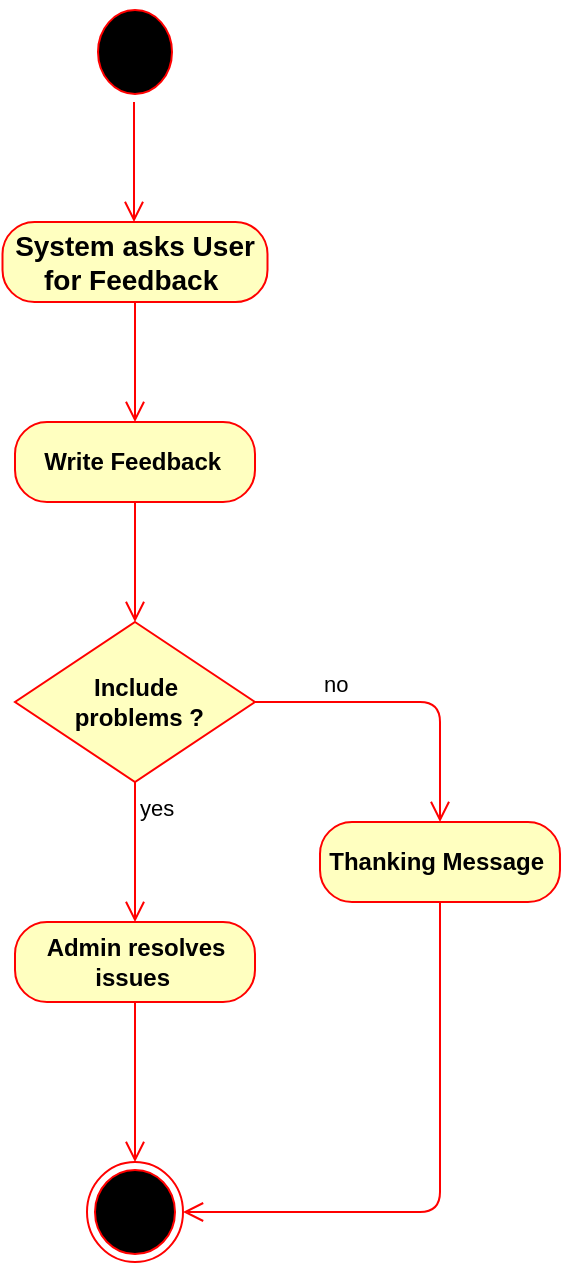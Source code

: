<mxfile version="13.9.9" type="device"><diagram id="BeOwzdFO-6K8ULPqssb0" name="Page-1"><mxGraphModel dx="1126" dy="513" grid="1" gridSize="10" guides="1" tooltips="1" connect="1" arrows="1" fold="1" page="1" pageScale="1" pageWidth="1600" pageHeight="1200" math="0" shadow="0"><root><mxCell id="0"/><mxCell id="1" parent="0"/><mxCell id="7Mo76fnS7V7BcpqFV8Qy-1" value="" style="ellipse;html=1;shape=startState;fillColor=#000000;strokeColor=#ff0000;" parent="1" vertex="1"><mxGeometry x="785" y="30" width="45" height="50" as="geometry"/></mxCell><mxCell id="7Mo76fnS7V7BcpqFV8Qy-2" value="" style="edgeStyle=orthogonalEdgeStyle;html=1;verticalAlign=bottom;endArrow=open;endSize=8;strokeColor=#ff0000;" parent="1" source="7Mo76fnS7V7BcpqFV8Qy-1" edge="1"><mxGeometry relative="1" as="geometry"><mxPoint x="807" y="140" as="targetPoint"/></mxGeometry></mxCell><mxCell id="7Mo76fnS7V7BcpqFV8Qy-3" value="&lt;b&gt;&lt;font style=&quot;font-size: 14px&quot;&gt;System asks User for Feedback&amp;nbsp;&lt;/font&gt;&lt;/b&gt;" style="rounded=1;whiteSpace=wrap;html=1;arcSize=40;fontColor=#000000;fillColor=#ffffc0;strokeColor=#ff0000;" parent="1" vertex="1"><mxGeometry x="741.25" y="140" width="132.5" height="40" as="geometry"/></mxCell><mxCell id="7Mo76fnS7V7BcpqFV8Qy-4" value="&lt;b&gt;Write Feedback&amp;nbsp;&lt;/b&gt;" style="rounded=1;whiteSpace=wrap;html=1;arcSize=40;fontColor=#000000;fillColor=#ffffc0;strokeColor=#ff0000;" parent="1" vertex="1"><mxGeometry x="747.5" y="240" width="120" height="40" as="geometry"/></mxCell><mxCell id="7Mo76fnS7V7BcpqFV8Qy-5" value="" style="edgeStyle=orthogonalEdgeStyle;html=1;verticalAlign=bottom;endArrow=open;endSize=8;strokeColor=#ff0000;entryX=0.5;entryY=0;entryDx=0;entryDy=0;" parent="1" source="7Mo76fnS7V7BcpqFV8Qy-4" target="7Mo76fnS7V7BcpqFV8Qy-10" edge="1"><mxGeometry relative="1" as="geometry"><mxPoint x="808" y="350" as="targetPoint"/></mxGeometry></mxCell><mxCell id="7Mo76fnS7V7BcpqFV8Qy-7" value="" style="edgeStyle=orthogonalEdgeStyle;html=1;verticalAlign=bottom;endArrow=open;endSize=8;strokeColor=#ff0000;exitX=0.5;exitY=1;exitDx=0;exitDy=0;entryX=0.5;entryY=0;entryDx=0;entryDy=0;" parent="1" source="7Mo76fnS7V7BcpqFV8Qy-3" target="7Mo76fnS7V7BcpqFV8Qy-4" edge="1"><mxGeometry relative="1" as="geometry"><mxPoint x="330" y="170" as="targetPoint"/></mxGeometry></mxCell><mxCell id="7Mo76fnS7V7BcpqFV8Qy-10" value="&lt;b&gt;Include&lt;br&gt;&amp;nbsp;problems ?&lt;/b&gt;" style="rhombus;whiteSpace=wrap;html=1;fillColor=#ffffc0;strokeColor=#ff0000;" parent="1" vertex="1"><mxGeometry x="747.5" y="340" width="120" height="80" as="geometry"/></mxCell><mxCell id="7Mo76fnS7V7BcpqFV8Qy-11" value="no" style="edgeStyle=orthogonalEdgeStyle;html=1;align=left;verticalAlign=bottom;endArrow=open;endSize=8;strokeColor=#ff0000;entryX=0.5;entryY=0;entryDx=0;entryDy=0;" parent="1" source="7Mo76fnS7V7BcpqFV8Qy-10" target="7Mo76fnS7V7BcpqFV8Qy-13" edge="1"><mxGeometry x="-0.574" relative="1" as="geometry"><mxPoint x="927.5" y="380" as="targetPoint"/><mxPoint as="offset"/></mxGeometry></mxCell><mxCell id="7Mo76fnS7V7BcpqFV8Qy-12" value="yes" style="edgeStyle=orthogonalEdgeStyle;html=1;align=left;verticalAlign=top;endArrow=open;endSize=8;strokeColor=#ff0000;entryX=0.5;entryY=0;entryDx=0;entryDy=0;" parent="1" source="7Mo76fnS7V7BcpqFV8Qy-10" target="7Mo76fnS7V7BcpqFV8Qy-15" edge="1"><mxGeometry x="-1" relative="1" as="geometry"><mxPoint x="787.5" y="460" as="targetPoint"/></mxGeometry></mxCell><mxCell id="7Mo76fnS7V7BcpqFV8Qy-13" value="&lt;b&gt;Thanking Message&amp;nbsp;&lt;/b&gt;" style="rounded=1;whiteSpace=wrap;html=1;arcSize=40;fontColor=#000000;fillColor=#ffffc0;strokeColor=#ff0000;" parent="1" vertex="1"><mxGeometry x="900" y="440" width="120" height="40" as="geometry"/></mxCell><mxCell id="7Mo76fnS7V7BcpqFV8Qy-14" value="" style="edgeStyle=orthogonalEdgeStyle;html=1;verticalAlign=bottom;endArrow=open;endSize=8;strokeColor=#ff0000;entryX=1;entryY=0.5;entryDx=0;entryDy=0;exitX=0.5;exitY=1;exitDx=0;exitDy=0;" parent="1" source="7Mo76fnS7V7BcpqFV8Qy-13" target="7Mo76fnS7V7BcpqFV8Qy-17" edge="1"><mxGeometry relative="1" as="geometry"><mxPoint x="960" y="540" as="targetPoint"/></mxGeometry></mxCell><mxCell id="7Mo76fnS7V7BcpqFV8Qy-15" value="&lt;b&gt;Admin resolves issues&amp;nbsp;&lt;/b&gt;" style="rounded=1;whiteSpace=wrap;html=1;arcSize=40;fontColor=#000000;fillColor=#ffffc0;strokeColor=#ff0000;" parent="1" vertex="1"><mxGeometry x="747.5" y="490" width="120" height="40" as="geometry"/></mxCell><mxCell id="7Mo76fnS7V7BcpqFV8Qy-16" value="" style="edgeStyle=orthogonalEdgeStyle;html=1;verticalAlign=bottom;endArrow=open;endSize=8;strokeColor=#ff0000;entryX=0.5;entryY=0;entryDx=0;entryDy=0;" parent="1" source="7Mo76fnS7V7BcpqFV8Qy-15" target="7Mo76fnS7V7BcpqFV8Qy-17" edge="1"><mxGeometry relative="1" as="geometry"><mxPoint x="800" y="590" as="targetPoint"/></mxGeometry></mxCell><mxCell id="7Mo76fnS7V7BcpqFV8Qy-17" value="" style="ellipse;html=1;shape=endState;fillColor=#000000;strokeColor=#ff0000;" parent="1" vertex="1"><mxGeometry x="783.5" y="610" width="48" height="50" as="geometry"/></mxCell></root></mxGraphModel></diagram></mxfile>